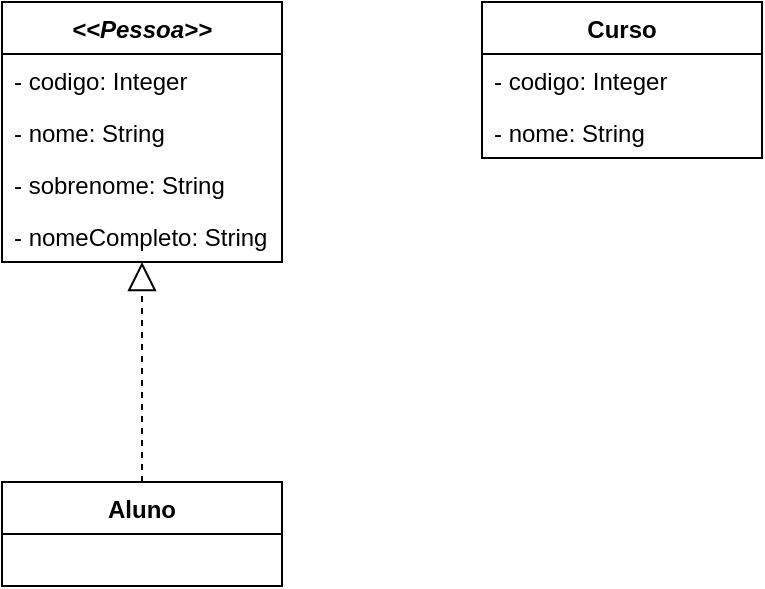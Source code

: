 <mxfile version="13.7.3" type="device"><diagram id="cOGqocI_gLedKxU5Qj73" name="Page-1"><mxGraphModel dx="868" dy="510" grid="1" gridSize="10" guides="1" tooltips="1" connect="1" arrows="1" fold="1" page="1" pageScale="1" pageWidth="827" pageHeight="1169" math="0" shadow="0"><root><mxCell id="0"/><mxCell id="1" parent="0"/><mxCell id="6XKGeILiF4ObVfbbi1Gw-1" value="&lt;&lt;Pessoa&gt;&gt;" style="swimlane;fontStyle=3;childLayout=stackLayout;horizontal=1;startSize=26;fillColor=none;horizontalStack=0;resizeParent=1;resizeParentMax=0;resizeLast=0;collapsible=1;marginBottom=0;" vertex="1" parent="1"><mxGeometry x="160" y="80" width="140" height="130" as="geometry"/></mxCell><mxCell id="6XKGeILiF4ObVfbbi1Gw-2" value="- codigo: Integer" style="text;strokeColor=none;fillColor=none;align=left;verticalAlign=top;spacingLeft=4;spacingRight=4;overflow=hidden;rotatable=0;points=[[0,0.5],[1,0.5]];portConstraint=eastwest;" vertex="1" parent="6XKGeILiF4ObVfbbi1Gw-1"><mxGeometry y="26" width="140" height="26" as="geometry"/></mxCell><mxCell id="6XKGeILiF4ObVfbbi1Gw-3" value="- nome: String" style="text;strokeColor=none;fillColor=none;align=left;verticalAlign=top;spacingLeft=4;spacingRight=4;overflow=hidden;rotatable=0;points=[[0,0.5],[1,0.5]];portConstraint=eastwest;" vertex="1" parent="6XKGeILiF4ObVfbbi1Gw-1"><mxGeometry y="52" width="140" height="26" as="geometry"/></mxCell><mxCell id="6XKGeILiF4ObVfbbi1Gw-4" value="- sobrenome: String" style="text;strokeColor=none;fillColor=none;align=left;verticalAlign=top;spacingLeft=4;spacingRight=4;overflow=hidden;rotatable=0;points=[[0,0.5],[1,0.5]];portConstraint=eastwest;" vertex="1" parent="6XKGeILiF4ObVfbbi1Gw-1"><mxGeometry y="78" width="140" height="26" as="geometry"/></mxCell><mxCell id="6XKGeILiF4ObVfbbi1Gw-5" value="- nomeCompleto: String" style="text;strokeColor=none;fillColor=none;align=left;verticalAlign=top;spacingLeft=4;spacingRight=4;overflow=hidden;rotatable=0;points=[[0,0.5],[1,0.5]];portConstraint=eastwest;" vertex="1" parent="6XKGeILiF4ObVfbbi1Gw-1"><mxGeometry y="104" width="140" height="26" as="geometry"/></mxCell><mxCell id="6XKGeILiF4ObVfbbi1Gw-6" value="" style="endArrow=block;dashed=1;endFill=0;endSize=12;html=1;exitX=0.5;exitY=0;exitDx=0;exitDy=0;entryX=0.5;entryY=1;entryDx=0;entryDy=0;entryPerimeter=0;" edge="1" parent="1" source="6XKGeILiF4ObVfbbi1Gw-7" target="6XKGeILiF4ObVfbbi1Gw-5"><mxGeometry width="160" relative="1" as="geometry"><mxPoint x="450" y="200" as="sourcePoint"/><mxPoint x="610" y="200" as="targetPoint"/></mxGeometry></mxCell><mxCell id="6XKGeILiF4ObVfbbi1Gw-7" value="Aluno" style="swimlane;fontStyle=1;childLayout=stackLayout;horizontal=1;startSize=26;fillColor=none;horizontalStack=0;resizeParent=1;resizeParentMax=0;resizeLast=0;collapsible=1;marginBottom=0;" vertex="1" parent="1"><mxGeometry x="160" y="320" width="140" height="52" as="geometry"/></mxCell><mxCell id="6XKGeILiF4ObVfbbi1Gw-8" value="Curso" style="swimlane;fontStyle=1;childLayout=stackLayout;horizontal=1;startSize=26;fillColor=none;horizontalStack=0;resizeParent=1;resizeParentMax=0;resizeLast=0;collapsible=1;marginBottom=0;" vertex="1" parent="1"><mxGeometry x="400" y="80" width="140" height="78" as="geometry"/></mxCell><mxCell id="6XKGeILiF4ObVfbbi1Gw-9" value="- codigo: Integer" style="text;strokeColor=none;fillColor=none;align=left;verticalAlign=top;spacingLeft=4;spacingRight=4;overflow=hidden;rotatable=0;points=[[0,0.5],[1,0.5]];portConstraint=eastwest;" vertex="1" parent="6XKGeILiF4ObVfbbi1Gw-8"><mxGeometry y="26" width="140" height="26" as="geometry"/></mxCell><mxCell id="6XKGeILiF4ObVfbbi1Gw-10" value="- nome: String" style="text;strokeColor=none;fillColor=none;align=left;verticalAlign=top;spacingLeft=4;spacingRight=4;overflow=hidden;rotatable=0;points=[[0,0.5],[1,0.5]];portConstraint=eastwest;" vertex="1" parent="6XKGeILiF4ObVfbbi1Gw-8"><mxGeometry y="52" width="140" height="26" as="geometry"/></mxCell></root></mxGraphModel></diagram></mxfile>